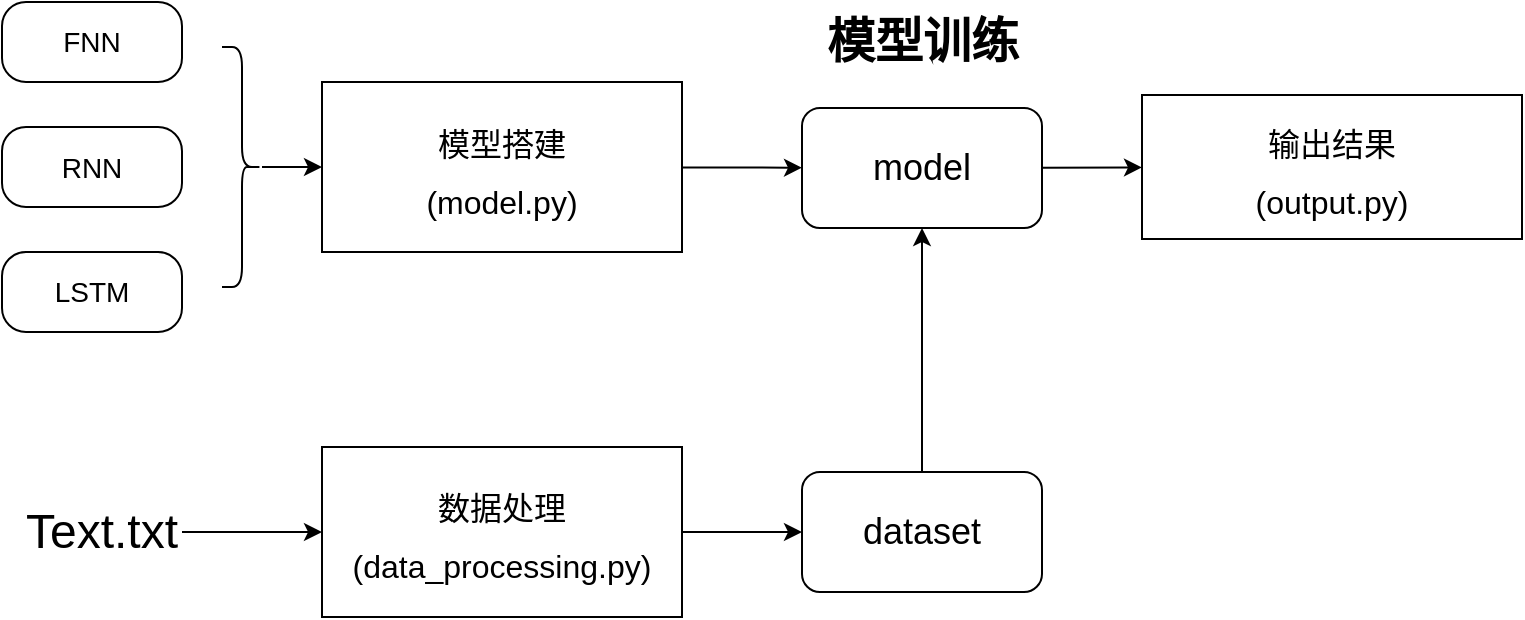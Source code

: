 <mxfile>
    <diagram id="-tt-YELYNjDbcMdwkLdO" name="Page-1">
        <mxGraphModel dx="1413" dy="771" grid="1" gridSize="10" guides="1" tooltips="1" connect="1" arrows="1" fold="1" page="1" pageScale="1" pageWidth="827" pageHeight="1169" math="0" shadow="0">
            <root>
                <mxCell id="0"/>
                <mxCell id="1" parent="0"/>
                <mxCell id="4" value="" style="edgeStyle=none;html=1;fontSize=14;" edge="1" parent="1" source="2" target="3">
                    <mxGeometry relative="1" as="geometry"/>
                </mxCell>
                <mxCell id="2" value="&lt;font style=&quot;font-size: 24px;&quot;&gt;Text.txt&lt;/font&gt;" style="text;html=1;strokeColor=none;fillColor=none;align=center;verticalAlign=middle;whiteSpace=wrap;rounded=0;" vertex="1" parent="1">
                    <mxGeometry x="40" y="310" width="80" height="50" as="geometry"/>
                </mxCell>
                <mxCell id="14" value="" style="edgeStyle=none;html=1;fontSize=18;" edge="1" parent="1" source="3" target="13">
                    <mxGeometry relative="1" as="geometry"/>
                </mxCell>
                <mxCell id="3" value="&lt;font size=&quot;3&quot;&gt;数据处理&lt;br&gt;(data_processing.py)&lt;br&gt;&lt;/font&gt;" style="rounded=0;whiteSpace=wrap;html=1;fontSize=24;" vertex="1" parent="1">
                    <mxGeometry x="190" y="292.5" width="180" height="85" as="geometry"/>
                </mxCell>
                <mxCell id="12" value="" style="edgeStyle=none;html=1;fontSize=14;" edge="1" parent="1" source="5" target="11">
                    <mxGeometry relative="1" as="geometry"/>
                </mxCell>
                <mxCell id="5" value="&lt;font size=&quot;3&quot;&gt;模型搭建&lt;br&gt;(model.py)&lt;br&gt;&lt;/font&gt;" style="rounded=0;whiteSpace=wrap;html=1;fontSize=24;" vertex="1" parent="1">
                    <mxGeometry x="190" y="110" width="180" height="85" as="geometry"/>
                </mxCell>
                <mxCell id="7" value="" style="edgeStyle=none;html=1;fontSize=14;" edge="1" parent="1" source="6" target="5">
                    <mxGeometry relative="1" as="geometry"/>
                </mxCell>
                <mxCell id="6" value="" style="shape=curlyBracket;whiteSpace=wrap;html=1;rounded=1;flipH=1;labelPosition=right;verticalLabelPosition=middle;align=left;verticalAlign=middle;fontSize=14;" vertex="1" parent="1">
                    <mxGeometry x="140" y="92.5" width="20" height="120" as="geometry"/>
                </mxCell>
                <mxCell id="8" value="FNN" style="rounded=1;whiteSpace=wrap;html=1;fontSize=14;arcSize=30;" vertex="1" parent="1">
                    <mxGeometry x="30" y="70" width="90" height="40" as="geometry"/>
                </mxCell>
                <mxCell id="9" value="RNN" style="rounded=1;whiteSpace=wrap;html=1;fontSize=14;arcSize=30;" vertex="1" parent="1">
                    <mxGeometry x="30" y="132.5" width="90" height="40" as="geometry"/>
                </mxCell>
                <mxCell id="10" value="LSTM" style="rounded=1;whiteSpace=wrap;html=1;fontSize=14;arcSize=30;" vertex="1" parent="1">
                    <mxGeometry x="30" y="195" width="90" height="40" as="geometry"/>
                </mxCell>
                <mxCell id="20" value="" style="edgeStyle=none;html=1;fontSize=18;" edge="1" parent="1" source="11" target="15">
                    <mxGeometry relative="1" as="geometry"/>
                </mxCell>
                <mxCell id="11" value="&lt;font style=&quot;font-size: 18px;&quot;&gt;model&lt;/font&gt;" style="rounded=1;whiteSpace=wrap;html=1;fontSize=14;" vertex="1" parent="1">
                    <mxGeometry x="430" y="123" width="120" height="60" as="geometry"/>
                </mxCell>
                <mxCell id="18" style="edgeStyle=none;html=1;exitX=0.5;exitY=0;exitDx=0;exitDy=0;entryX=0.5;entryY=1;entryDx=0;entryDy=0;fontSize=18;" edge="1" parent="1" source="13" target="11">
                    <mxGeometry relative="1" as="geometry"/>
                </mxCell>
                <mxCell id="13" value="&lt;font style=&quot;font-size: 18px;&quot;&gt;dataset&lt;/font&gt;" style="rounded=1;whiteSpace=wrap;html=1;fontSize=14;" vertex="1" parent="1">
                    <mxGeometry x="430" y="305" width="120" height="60" as="geometry"/>
                </mxCell>
                <mxCell id="15" value="&lt;font size=&quot;3&quot;&gt;输出结果&lt;br&gt;(output.py)&lt;br&gt;&lt;/font&gt;" style="rounded=0;whiteSpace=wrap;html=1;fontSize=24;" vertex="1" parent="1">
                    <mxGeometry x="600" y="116.5" width="190" height="72" as="geometry"/>
                </mxCell>
                <mxCell id="19" value="模型训练" style="text;strokeColor=none;fillColor=none;html=1;fontSize=24;fontStyle=1;verticalAlign=middle;align=center;" vertex="1" parent="1">
                    <mxGeometry x="440" y="70" width="100" height="40" as="geometry"/>
                </mxCell>
            </root>
        </mxGraphModel>
    </diagram>
</mxfile>